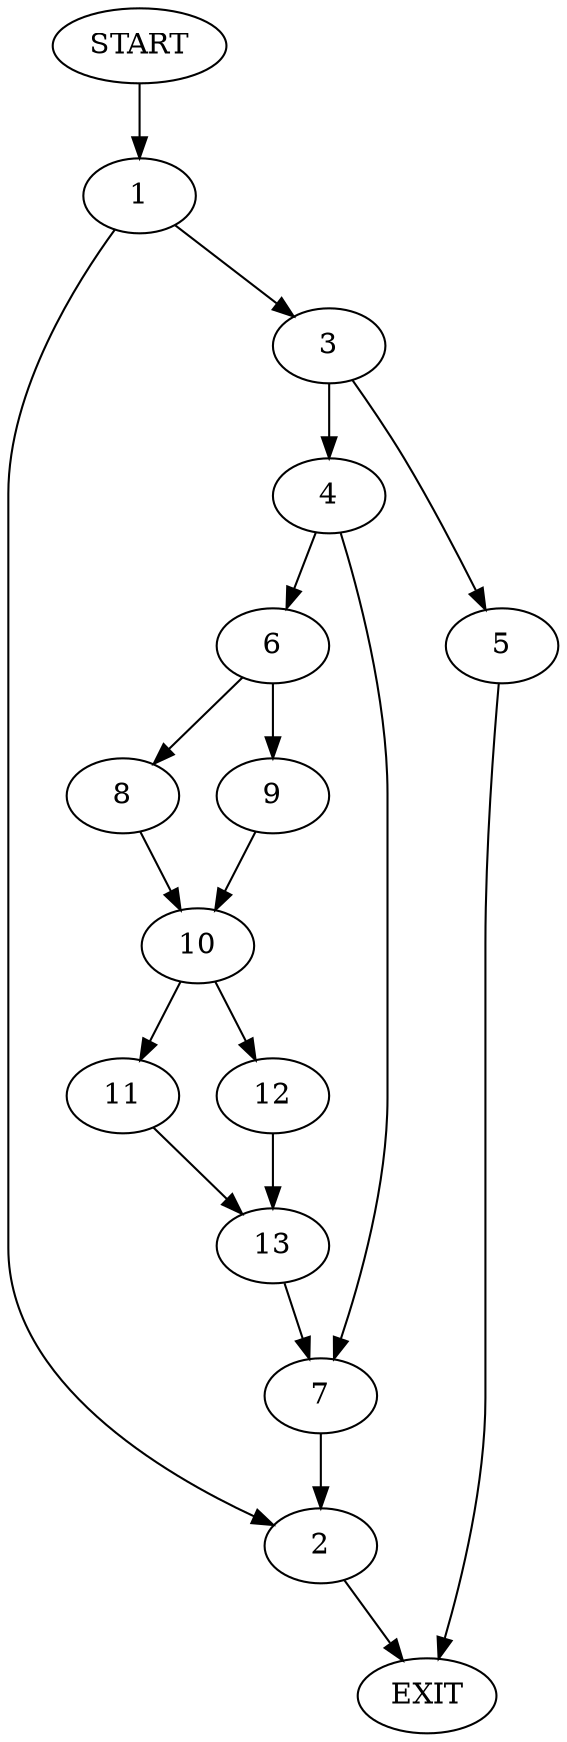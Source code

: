 digraph {
0 [label="START"]
14 [label="EXIT"]
0 -> 1
1 -> 2
1 -> 3
2 -> 14
3 -> 4
3 -> 5
5 -> 14
4 -> 6
4 -> 7
6 -> 8
6 -> 9
7 -> 2
9 -> 10
8 -> 10
10 -> 11
10 -> 12
11 -> 13
12 -> 13
13 -> 7
}
